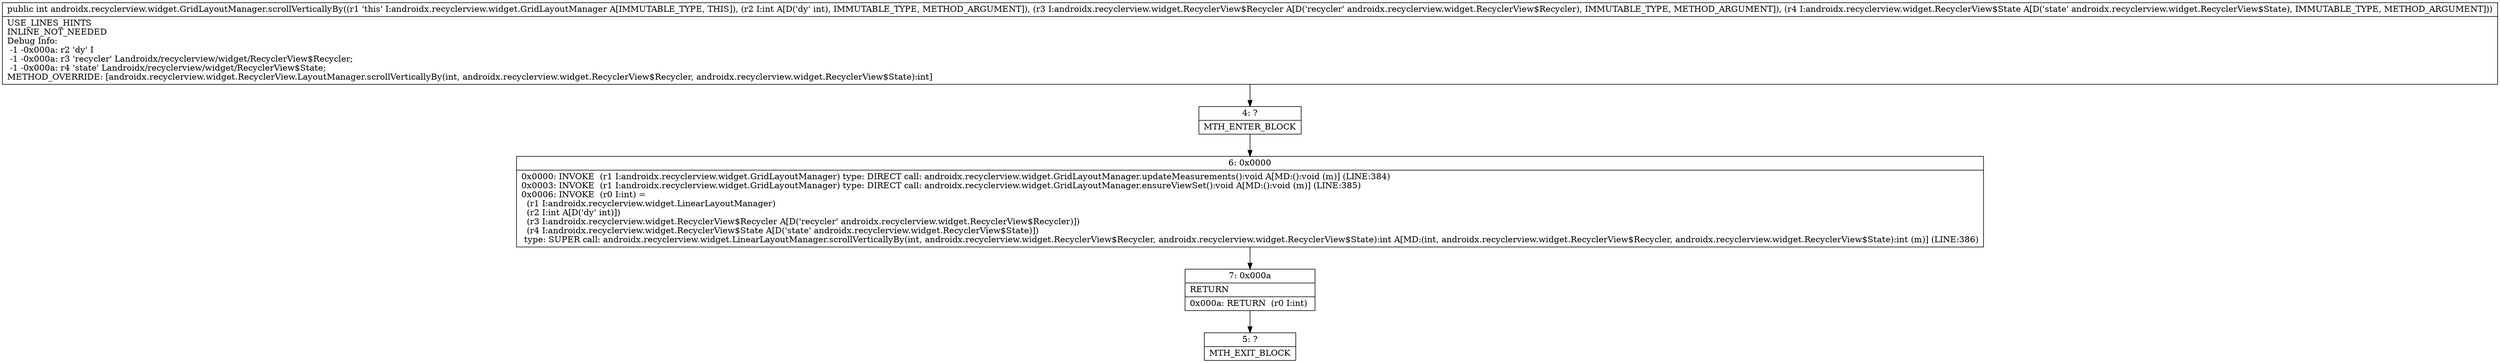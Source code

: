 digraph "CFG forandroidx.recyclerview.widget.GridLayoutManager.scrollVerticallyBy(ILandroidx\/recyclerview\/widget\/RecyclerView$Recycler;Landroidx\/recyclerview\/widget\/RecyclerView$State;)I" {
Node_4 [shape=record,label="{4\:\ ?|MTH_ENTER_BLOCK\l}"];
Node_6 [shape=record,label="{6\:\ 0x0000|0x0000: INVOKE  (r1 I:androidx.recyclerview.widget.GridLayoutManager) type: DIRECT call: androidx.recyclerview.widget.GridLayoutManager.updateMeasurements():void A[MD:():void (m)] (LINE:384)\l0x0003: INVOKE  (r1 I:androidx.recyclerview.widget.GridLayoutManager) type: DIRECT call: androidx.recyclerview.widget.GridLayoutManager.ensureViewSet():void A[MD:():void (m)] (LINE:385)\l0x0006: INVOKE  (r0 I:int) = \l  (r1 I:androidx.recyclerview.widget.LinearLayoutManager)\l  (r2 I:int A[D('dy' int)])\l  (r3 I:androidx.recyclerview.widget.RecyclerView$Recycler A[D('recycler' androidx.recyclerview.widget.RecyclerView$Recycler)])\l  (r4 I:androidx.recyclerview.widget.RecyclerView$State A[D('state' androidx.recyclerview.widget.RecyclerView$State)])\l type: SUPER call: androidx.recyclerview.widget.LinearLayoutManager.scrollVerticallyBy(int, androidx.recyclerview.widget.RecyclerView$Recycler, androidx.recyclerview.widget.RecyclerView$State):int A[MD:(int, androidx.recyclerview.widget.RecyclerView$Recycler, androidx.recyclerview.widget.RecyclerView$State):int (m)] (LINE:386)\l}"];
Node_7 [shape=record,label="{7\:\ 0x000a|RETURN\l|0x000a: RETURN  (r0 I:int) \l}"];
Node_5 [shape=record,label="{5\:\ ?|MTH_EXIT_BLOCK\l}"];
MethodNode[shape=record,label="{public int androidx.recyclerview.widget.GridLayoutManager.scrollVerticallyBy((r1 'this' I:androidx.recyclerview.widget.GridLayoutManager A[IMMUTABLE_TYPE, THIS]), (r2 I:int A[D('dy' int), IMMUTABLE_TYPE, METHOD_ARGUMENT]), (r3 I:androidx.recyclerview.widget.RecyclerView$Recycler A[D('recycler' androidx.recyclerview.widget.RecyclerView$Recycler), IMMUTABLE_TYPE, METHOD_ARGUMENT]), (r4 I:androidx.recyclerview.widget.RecyclerView$State A[D('state' androidx.recyclerview.widget.RecyclerView$State), IMMUTABLE_TYPE, METHOD_ARGUMENT]))  | USE_LINES_HINTS\lINLINE_NOT_NEEDED\lDebug Info:\l  \-1 \-0x000a: r2 'dy' I\l  \-1 \-0x000a: r3 'recycler' Landroidx\/recyclerview\/widget\/RecyclerView$Recycler;\l  \-1 \-0x000a: r4 'state' Landroidx\/recyclerview\/widget\/RecyclerView$State;\lMETHOD_OVERRIDE: [androidx.recyclerview.widget.RecyclerView.LayoutManager.scrollVerticallyBy(int, androidx.recyclerview.widget.RecyclerView$Recycler, androidx.recyclerview.widget.RecyclerView$State):int]\l}"];
MethodNode -> Node_4;Node_4 -> Node_6;
Node_6 -> Node_7;
Node_7 -> Node_5;
}

